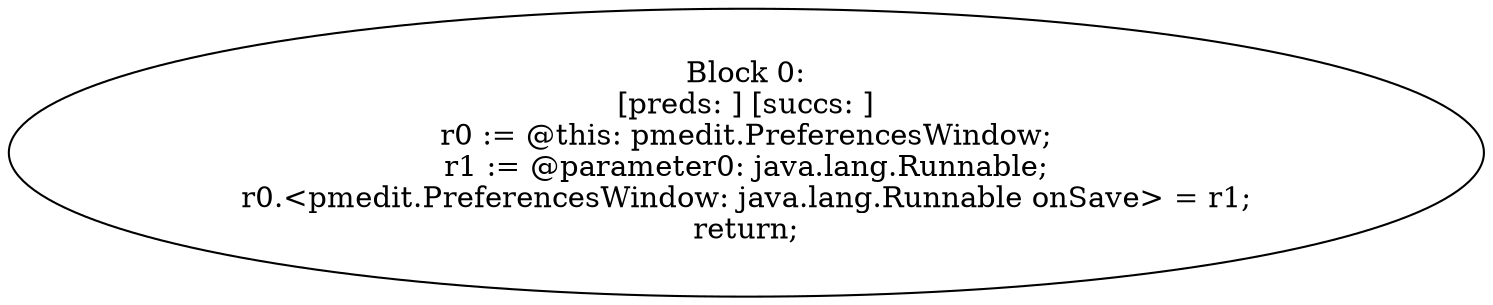 digraph "unitGraph" {
    "Block 0:
[preds: ] [succs: ]
r0 := @this: pmedit.PreferencesWindow;
r1 := @parameter0: java.lang.Runnable;
r0.<pmedit.PreferencesWindow: java.lang.Runnable onSave> = r1;
return;
"
}
